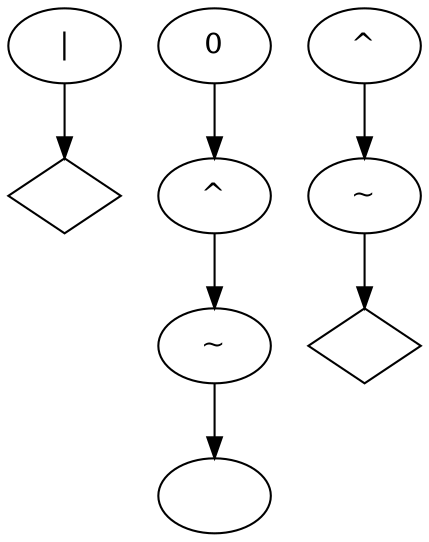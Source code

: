 digraph G {
n0 [label="",shape="diamond"];
n1 [label="|"];
n6 [label="^"];
n10 [label="",shape="diamond"];
n11 [label="^"];
n16 [label="0"];
n17 [label=""];
n4 [label="~"];
n5 [label="~"];
n1 -> n0
n6 -> n5
n11 -> n4
n16 -> n6
n4 -> n10
n5 -> n17
}